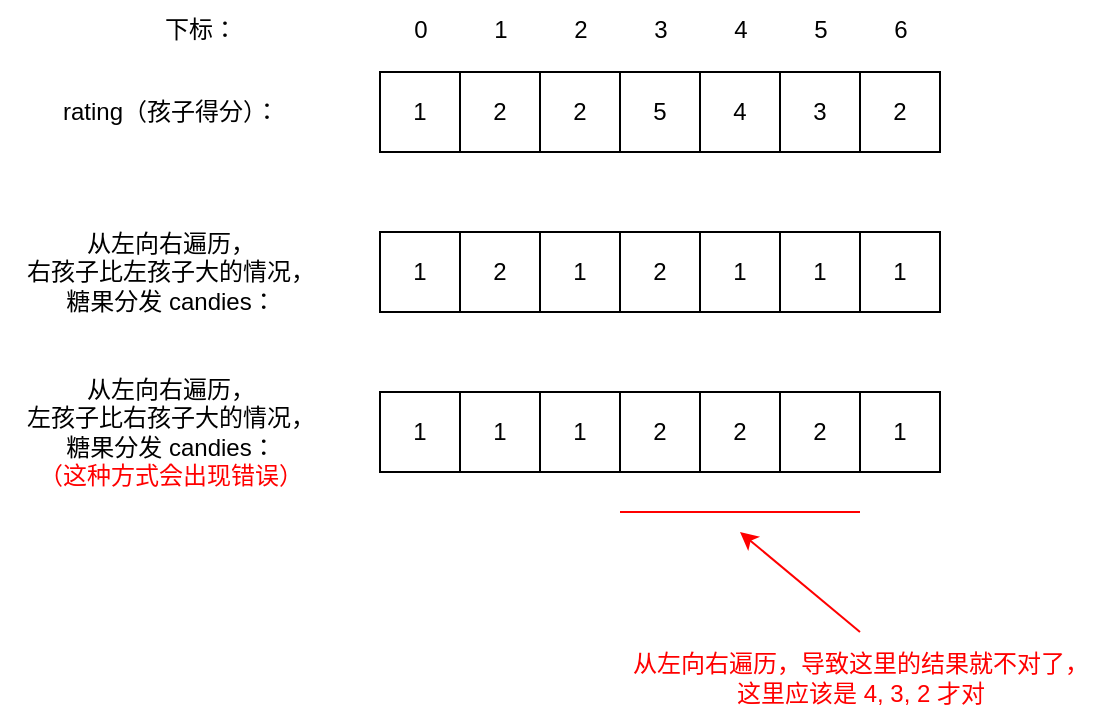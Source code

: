 <mxfile version="24.7.8">
  <diagram name="第 1 页" id="L956dchWmo40BYmwLqro">
    <mxGraphModel dx="954" dy="727" grid="1" gridSize="10" guides="1" tooltips="1" connect="1" arrows="1" fold="1" page="1" pageScale="1" pageWidth="827" pageHeight="1169" math="0" shadow="0">
      <root>
        <mxCell id="0" />
        <mxCell id="1" parent="0" />
        <mxCell id="GUnatwQ_CAauP3Nw3IAW-1" value="1" style="rounded=0;whiteSpace=wrap;html=1;" vertex="1" parent="1">
          <mxGeometry x="280" y="80" width="40" height="40" as="geometry" />
        </mxCell>
        <mxCell id="GUnatwQ_CAauP3Nw3IAW-2" value="2" style="rounded=0;whiteSpace=wrap;html=1;" vertex="1" parent="1">
          <mxGeometry x="320" y="80" width="40" height="40" as="geometry" />
        </mxCell>
        <mxCell id="GUnatwQ_CAauP3Nw3IAW-3" value="5" style="rounded=0;whiteSpace=wrap;html=1;" vertex="1" parent="1">
          <mxGeometry x="400" y="80" width="40" height="40" as="geometry" />
        </mxCell>
        <mxCell id="GUnatwQ_CAauP3Nw3IAW-4" value="4" style="rounded=0;whiteSpace=wrap;html=1;" vertex="1" parent="1">
          <mxGeometry x="440" y="80" width="40" height="40" as="geometry" />
        </mxCell>
        <mxCell id="GUnatwQ_CAauP3Nw3IAW-5" value="3" style="rounded=0;whiteSpace=wrap;html=1;" vertex="1" parent="1">
          <mxGeometry x="480" y="80" width="40" height="40" as="geometry" />
        </mxCell>
        <mxCell id="GUnatwQ_CAauP3Nw3IAW-6" value="2" style="rounded=0;whiteSpace=wrap;html=1;" vertex="1" parent="1">
          <mxGeometry x="360" y="80" width="40" height="40" as="geometry" />
        </mxCell>
        <mxCell id="GUnatwQ_CAauP3Nw3IAW-7" value="2" style="rounded=0;whiteSpace=wrap;html=1;" vertex="1" parent="1">
          <mxGeometry x="520" y="80" width="40" height="40" as="geometry" />
        </mxCell>
        <mxCell id="GUnatwQ_CAauP3Nw3IAW-8" value="0" style="text;html=1;align=center;verticalAlign=middle;resizable=0;points=[];autosize=1;strokeColor=none;fillColor=none;" vertex="1" parent="1">
          <mxGeometry x="285" y="44" width="30" height="30" as="geometry" />
        </mxCell>
        <mxCell id="GUnatwQ_CAauP3Nw3IAW-9" value="2" style="text;html=1;align=center;verticalAlign=middle;resizable=0;points=[];autosize=1;strokeColor=none;fillColor=none;" vertex="1" parent="1">
          <mxGeometry x="365" y="44" width="30" height="30" as="geometry" />
        </mxCell>
        <mxCell id="GUnatwQ_CAauP3Nw3IAW-10" value="1" style="text;html=1;align=center;verticalAlign=middle;resizable=0;points=[];autosize=1;strokeColor=none;fillColor=none;" vertex="1" parent="1">
          <mxGeometry x="325" y="44" width="30" height="30" as="geometry" />
        </mxCell>
        <mxCell id="GUnatwQ_CAauP3Nw3IAW-11" value="3" style="text;html=1;align=center;verticalAlign=middle;resizable=0;points=[];autosize=1;strokeColor=none;fillColor=none;" vertex="1" parent="1">
          <mxGeometry x="405" y="44" width="30" height="30" as="geometry" />
        </mxCell>
        <mxCell id="GUnatwQ_CAauP3Nw3IAW-12" value="5" style="text;html=1;align=center;verticalAlign=middle;resizable=0;points=[];autosize=1;strokeColor=none;fillColor=none;" vertex="1" parent="1">
          <mxGeometry x="485" y="44" width="30" height="30" as="geometry" />
        </mxCell>
        <mxCell id="GUnatwQ_CAauP3Nw3IAW-13" value="4" style="text;html=1;align=center;verticalAlign=middle;resizable=0;points=[];autosize=1;strokeColor=none;fillColor=none;" vertex="1" parent="1">
          <mxGeometry x="445" y="44" width="30" height="30" as="geometry" />
        </mxCell>
        <mxCell id="GUnatwQ_CAauP3Nw3IAW-14" value="6" style="text;html=1;align=center;verticalAlign=middle;resizable=0;points=[];autosize=1;strokeColor=none;fillColor=none;" vertex="1" parent="1">
          <mxGeometry x="525" y="44" width="30" height="30" as="geometry" />
        </mxCell>
        <mxCell id="GUnatwQ_CAauP3Nw3IAW-15" value="下标：" style="text;html=1;align=center;verticalAlign=middle;resizable=0;points=[];autosize=1;strokeColor=none;fillColor=none;" vertex="1" parent="1">
          <mxGeometry x="160" y="44" width="60" height="30" as="geometry" />
        </mxCell>
        <mxCell id="GUnatwQ_CAauP3Nw3IAW-16" value="rating（孩子得分）：" style="text;html=1;align=center;verticalAlign=middle;resizable=0;points=[];autosize=1;strokeColor=none;fillColor=none;" vertex="1" parent="1">
          <mxGeometry x="110" y="85" width="130" height="30" as="geometry" />
        </mxCell>
        <mxCell id="GUnatwQ_CAauP3Nw3IAW-17" value="1" style="rounded=0;whiteSpace=wrap;html=1;" vertex="1" parent="1">
          <mxGeometry x="280" y="160" width="40" height="40" as="geometry" />
        </mxCell>
        <mxCell id="GUnatwQ_CAauP3Nw3IAW-18" value="2" style="rounded=0;whiteSpace=wrap;html=1;" vertex="1" parent="1">
          <mxGeometry x="320" y="160" width="40" height="40" as="geometry" />
        </mxCell>
        <mxCell id="GUnatwQ_CAauP3Nw3IAW-19" value="2" style="rounded=0;whiteSpace=wrap;html=1;" vertex="1" parent="1">
          <mxGeometry x="400" y="160" width="40" height="40" as="geometry" />
        </mxCell>
        <mxCell id="GUnatwQ_CAauP3Nw3IAW-20" value="1" style="rounded=0;whiteSpace=wrap;html=1;" vertex="1" parent="1">
          <mxGeometry x="440" y="160" width="40" height="40" as="geometry" />
        </mxCell>
        <mxCell id="GUnatwQ_CAauP3Nw3IAW-21" value="1" style="rounded=0;whiteSpace=wrap;html=1;" vertex="1" parent="1">
          <mxGeometry x="480" y="160" width="40" height="40" as="geometry" />
        </mxCell>
        <mxCell id="GUnatwQ_CAauP3Nw3IAW-22" value="1" style="rounded=0;whiteSpace=wrap;html=1;" vertex="1" parent="1">
          <mxGeometry x="360" y="160" width="40" height="40" as="geometry" />
        </mxCell>
        <mxCell id="GUnatwQ_CAauP3Nw3IAW-23" value="1" style="rounded=0;whiteSpace=wrap;html=1;" vertex="1" parent="1">
          <mxGeometry x="520" y="160" width="40" height="40" as="geometry" />
        </mxCell>
        <mxCell id="GUnatwQ_CAauP3Nw3IAW-24" value="从左向右遍历，&lt;div&gt;右孩子比左孩子大的情况，&lt;div&gt;糖果分发 candies：&lt;/div&gt;&lt;/div&gt;" style="text;html=1;align=center;verticalAlign=middle;resizable=0;points=[];autosize=1;strokeColor=none;fillColor=none;" vertex="1" parent="1">
          <mxGeometry x="90" y="150" width="170" height="60" as="geometry" />
        </mxCell>
        <mxCell id="GUnatwQ_CAauP3Nw3IAW-33" value="1" style="rounded=0;whiteSpace=wrap;html=1;" vertex="1" parent="1">
          <mxGeometry x="280" y="240" width="40" height="40" as="geometry" />
        </mxCell>
        <mxCell id="GUnatwQ_CAauP3Nw3IAW-34" value="1" style="rounded=0;whiteSpace=wrap;html=1;" vertex="1" parent="1">
          <mxGeometry x="320" y="240" width="40" height="40" as="geometry" />
        </mxCell>
        <mxCell id="GUnatwQ_CAauP3Nw3IAW-35" value="2" style="rounded=0;whiteSpace=wrap;html=1;" vertex="1" parent="1">
          <mxGeometry x="400" y="240" width="40" height="40" as="geometry" />
        </mxCell>
        <mxCell id="GUnatwQ_CAauP3Nw3IAW-36" value="2" style="rounded=0;whiteSpace=wrap;html=1;" vertex="1" parent="1">
          <mxGeometry x="440" y="240" width="40" height="40" as="geometry" />
        </mxCell>
        <mxCell id="GUnatwQ_CAauP3Nw3IAW-37" value="2" style="rounded=0;whiteSpace=wrap;html=1;" vertex="1" parent="1">
          <mxGeometry x="480" y="240" width="40" height="40" as="geometry" />
        </mxCell>
        <mxCell id="GUnatwQ_CAauP3Nw3IAW-38" value="1" style="rounded=0;whiteSpace=wrap;html=1;" vertex="1" parent="1">
          <mxGeometry x="360" y="240" width="40" height="40" as="geometry" />
        </mxCell>
        <mxCell id="GUnatwQ_CAauP3Nw3IAW-39" value="1" style="rounded=0;whiteSpace=wrap;html=1;" vertex="1" parent="1">
          <mxGeometry x="520" y="240" width="40" height="40" as="geometry" />
        </mxCell>
        <mxCell id="GUnatwQ_CAauP3Nw3IAW-40" value="从左向右遍历，&lt;div&gt;左孩子比右孩子大的情况，&lt;div&gt;糖果分发 candies：&lt;br&gt;&lt;font color=&quot;#ff0000&quot;&gt;（这种方式会出现错误）&lt;/font&gt;&lt;/div&gt;&lt;/div&gt;" style="text;html=1;align=center;verticalAlign=middle;resizable=0;points=[];autosize=1;strokeColor=none;fillColor=none;" vertex="1" parent="1">
          <mxGeometry x="90" y="225" width="170" height="70" as="geometry" />
        </mxCell>
        <mxCell id="GUnatwQ_CAauP3Nw3IAW-41" value="" style="endArrow=none;html=1;rounded=0;endFill=0;strokeColor=#FF0000;" edge="1" parent="1">
          <mxGeometry width="50" height="50" relative="1" as="geometry">
            <mxPoint x="400" y="300" as="sourcePoint" />
            <mxPoint x="520" y="300" as="targetPoint" />
          </mxGeometry>
        </mxCell>
        <mxCell id="GUnatwQ_CAauP3Nw3IAW-42" value="" style="endArrow=classic;html=1;rounded=0;strokeColor=#FF0000;" edge="1" parent="1">
          <mxGeometry width="50" height="50" relative="1" as="geometry">
            <mxPoint x="520" y="360" as="sourcePoint" />
            <mxPoint x="460" y="310" as="targetPoint" />
          </mxGeometry>
        </mxCell>
        <mxCell id="GUnatwQ_CAauP3Nw3IAW-43" value="从左向右遍历，导致这里的结果就不对了，&lt;div&gt;这里应该是 4, 3, 2 才对&lt;/div&gt;" style="text;html=1;align=center;verticalAlign=middle;resizable=0;points=[];autosize=1;strokeColor=none;fillColor=none;fontColor=#FF0000;" vertex="1" parent="1">
          <mxGeometry x="395" y="363" width="250" height="40" as="geometry" />
        </mxCell>
      </root>
    </mxGraphModel>
  </diagram>
</mxfile>
